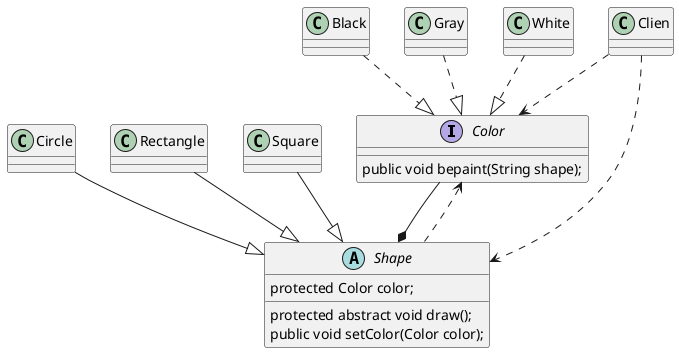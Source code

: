 @startuml
'https://plantuml.com/class-diagram

interface Color{
public void bepaint(String shape);
}
abstract class Shape {
protected Color color;
protected abstract void draw();
public void setColor(Color color);
}

class Circle{}
class Rectangle{}
class Square{}

class Black{}
class Gray{}
class White{}

class Clien{}

 Circle--|> Shape
 Rectangle--|> Shape
 Square--|> Shape

 Black..|> Color
 Gray..|> Color
 White..|> Color


Color --* Shape
Shape ..> Color

Clien ..> Shape
Clien ..> Color
@enduml